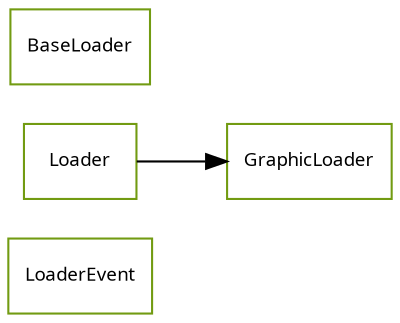 strict digraph class_diagram {
  rankdir=LR;
  TypeLoaderEvent[
    label="LoaderEvent",
    URL="LoaderEvent.html",
    tooltip="com.sekati.load.LoaderEvent",
    fontname="Verdana",
    fontsize="9"
    color="#729b12"
    shape="record"
  ];
  TypeLoader[
    label="Loader",
    URL="Loader.html",
    tooltip="com.sekati.load.Loader",
    fontname="Verdana",
    fontsize="9"
    color="#729b12"
    shape="record"
  ];
  TypeGraphicLoader[
    label="GraphicLoader",
    URL="GraphicLoader.html",
    tooltip="com.sekati.load.GraphicLoader",
    fontname="Verdana",
    fontsize="9"
    color="#729b12"
    shape="record"
  ];
  TypeBaseLoader[
    label="BaseLoader",
    URL="BaseLoader.html",
    tooltip="com.sekati.load.BaseLoader",
    fontname="Verdana",
    fontsize="9"
    color="#729b12"
    shape="record"
  ];
  TypeLoader -> TypeGraphicLoader;
}
